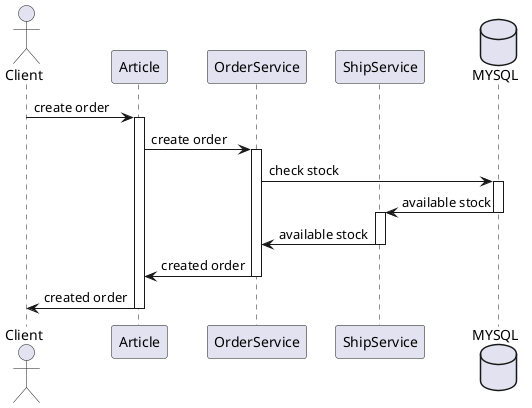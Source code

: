 @startuml

actor Client
participant Article
participant OrderService
participant ShipService
database MYSQL

Client -> Article: create order
activate Article
Article -> OrderService: create order
activate OrderService
OrderService -> MYSQL: check stock
activate MYSQL
MYSQL -> ShipService: available stock
deactivate MYSQL
activate ShipService
ShipService -> OrderService: available stock
deactivate ShipService
OrderService -> Article: created order
deactivate OrderService
Article -> Client: created order
deactivate Article


@enduml